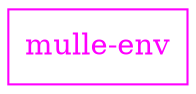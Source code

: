 digraph G {
    graph [rankdir = LR];

    node[shape=folder];

    "mulle-env"              [ shape="record", color="magenta", fontcolor="magenta"]
}

